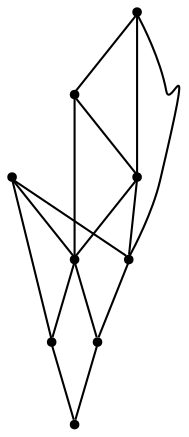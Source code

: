 graph {
  node [shape=point,comment="{\"directed\":false,\"doi\":\"10.1007/978-3-031-49275-4_13\",\"figure\":\"1 (2)\"}"]

  v0 [pos="1044.3955508406589,1564.8904663835638"]
  v1 [pos="993.2957076133707,1718.1921232996679"]
  v2 [pos="891.0919515000614,1615.9896197608875"]
  v3 [pos="941.116578172496,1783.251688332734"]
  v4 [pos="993.2957076133707,1462.6879628447834"]
  v5 [pos="788.8881953867523,1513.7871162221072"]
  v6 [pos="788.8881953867523,1718.1921232996679"]
  v7 [pos="891.0919515000614,1411.5846126833267"]
  v8 [pos="737.788352159464,1615.9896197608875"]

  v0 -- v1 [id="-1",pos="1044.3955508406589,1564.8904663835638 1041.0325660909743,1624.5825988609868 1024.354850250839,1674.2189822050204 993.2957076133707,1718.1921232996679"]
  v0 -- v8 [id="-2",pos="1044.3955508406589,1564.8904663835638 1077.5674186561403,1741.2830839503727 1029.2931267692584,1779.0886056480051 992.3539154559516,1801.2918828669274 955.4188373897952,1823.4910904769933 929.8272971567677,1830.0836024736625 900.3517127823346,1831.2463660290764 870.8803888318873,1832.4090024092136 837.5334144111705,1828.145832781675 806.7035239166075,1818.0610876851845 775.8735698336268,1807.976215413417 747.564896512368,1792.0780340656872 724.6862925320039,1766.4868074738865 701.8076249632222,1740.8913840979528 684.3590267353352,1705.6029154779485 678.3455336620622,1674.1982526349086 672.3362374243573,1642.7853233988792 677.766306765252,1615.2561999398142 683.3880315970882,1597.9995322857374 689.0097564289244,1580.7428646316603 694.8273335872702,1573.7625952161507 737.788352159464,1615.9896197608875"]
  v0 -- v2 [id="-3",pos="1044.3955508406589,1564.8904663835638 987.5156635185712,1571.0704217824245 940.2123031815185,1587.743736442005 891.0919515000614,1615.9896197608875"]
  v1 -- v3 [id="-6",pos="993.2957076133707,1718.1921232996679 978.2975049585768,1749.034162718323 962.3949955185967,1769.1997104777245 941.116578172496,1783.251688332734"]
  v4 -- v2 [id="-8",pos="993.2957076133707,1462.6879628447834 948.3510483510909,1515.2290295100086 915.7792167421114,1563.698579689772 891.0919515000614,1615.9896197608875"]
  v4 -- v5 [id="-12",pos="993.2957076133707,1462.6879628447834 913.8414233011856,1478.7777973345903 849.0769378179594,1494.2883484387567 788.8881953867523,1513.7871162221072"]
  v2 -- v6 [id="-19",pos="891.0919515000614,1615.9896197608875 863.425091975732,1658.708431100854 831.2407681842037,1689.3420302409 788.8881953867523,1718.1921232996679"]
  v7 -- v5 [id="-21",pos="891.0919515000614,1411.5846126833267 839.9921877582954,1437.134252959627 807.1160855706315,1468.3220819557916 788.8881953867523,1513.7871162221072"]
  v7 -- v8 [id="-22",pos="891.0919515000614,1411.5846126833267 755.3244639472077,1444.6353051334675 712.2801286507253,1503.9606641127154 737.788352159464,1615.9896197608875"]
  v5 -- v8 [id="-25",pos="788.8881953867523,1513.7871162221072 775.4568113440348,1547.7879351649196 760.3627650466658,1578.800770980263 737.788352159464,1615.9896197608875"]
  v6 -- v3 [id="-26",pos="788.8881953867523,1718.1921232996679 826.5899749021968,1749.0590890725678 873.8975320748175,1769.9997701438197 941.116578172496,1783.251688332734"]
  v8 -- v6 [id="-27",pos="737.788352159464,1615.9896197608875 742.8266055676088,1654.0577584050286 758.3374103545698,1685.0749181797817 788.8881953867523,1718.1921232996679"]
  v7 -- v4 [id="-28",pos="891.0919515000614,1411.5846126833267 935.1698052464924,1424.4864173353214 968.9043510730779,1439.2218351276374 993.2957076133707,1462.6879628447834"]
  v5 -- v2 [id="-29",pos="788.8881953867523,1513.7871162221072 812.2377510856915,1548.9630347221791 844.0386367185015,1579.596761037502 891.0919515000614,1615.9896197608875"]
  v2 -- v1 [id="-18",pos="891.0919515000614,1615.9896197608875 918.8797244006436,1660.6420040087085 949.513762568697,1691.667430176451 993.2957076133707,1718.1921232996679"]
}